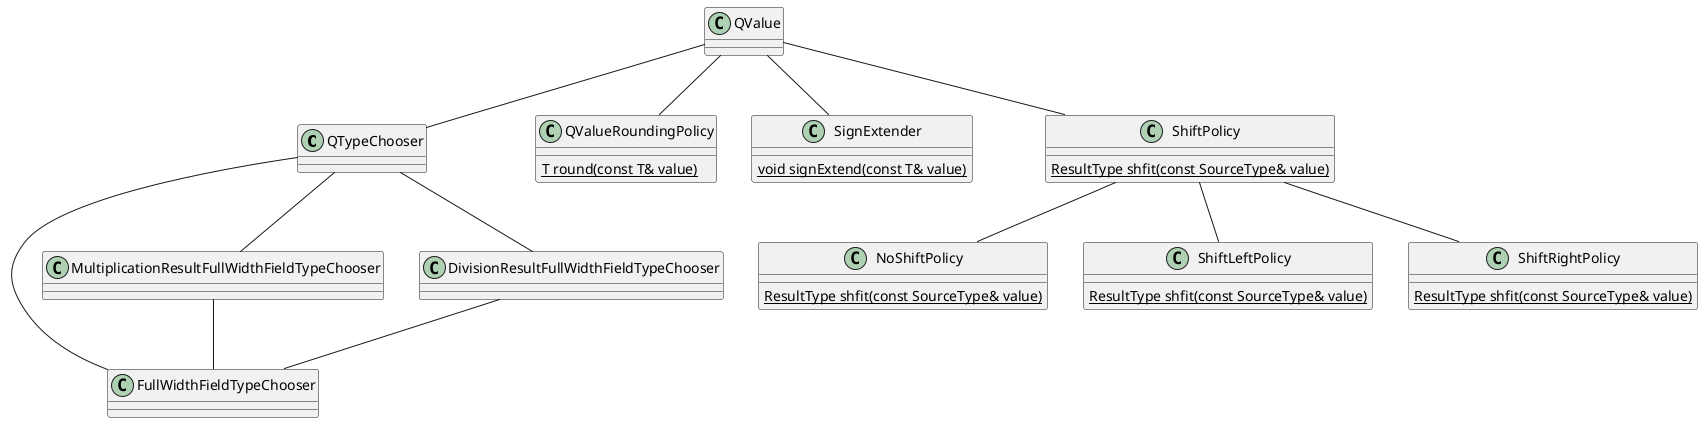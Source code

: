 /'
* Copyright (c) 2020 Intel Corporation
*
* Permission is hereby granted, free of charge, to any person obtaining a copy
* of this software and associated documentation files (the "Software"), to deal
* in the Software without restriction, including without limitation the rights
* to use, copy, modify, merge, publish, distribute, sublicense, and/or sell
* copies of the Software, and to permit persons to whom the Software is
* furnished to do so, subject to the following conditions:
*
* The above copyright notice and this permission notice shall be included in all
* copies or substantial portions of the Software.
*
* THE SOFTWARE IS PROVIDED "AS IS", WITHOUT WARRANTY OF ANY KIND, EXPRESS OR
* IMPLIED, INCLUDING BUT NOT LIMITED TO THE WARRANTIES OF MERCHANTABILITY,
* FITNESS FOR A PARTICULAR PURPOSE AND NONINFRINGEMENT. IN NO EVENT SHALL THE
* AUTHORS OR COPYRIGHT HOLDERS BE LIABLE FOR ANY CLAIM, DAMAGES OR OTHER
* LIABILITY, WHETHER IN AN ACTION OF CONTRACT, TORT OR OTHERWISE, ARISING FROM,
* OUT OF OR IN CONNECTION WITH THE SOFTWARE OR THE USE OR OTHER DEALINGS IN THE
* SOFTWARE.
*'/

@startuml qformat_class

class QTypeChooser {
}

class FullWidthFieldTypeChooser {
}

class MultiplicationResultFullWidthFieldTypeChooser {
}

class DivisionResultFullWidthFieldTypeChooser {
}

class QValueRoundingPolicy {
{static} T round(const T& value) 
}

class SignExtender {
{static} void signExtend(const T& value) 
}

class ShiftPolicy {
{static} ResultType shfit(const SourceType& value) 
}

class NoShiftPolicy {
{static} ResultType shfit(const SourceType& value) 
}

class ShiftLeftPolicy {
{static} ResultType shfit(const SourceType& value) 
}

class ShiftRightPolicy {
{static} ResultType shfit(const SourceType& value) 
}

class QValue {
}

QValue -- QTypeChooser
QTypeChooser -- FullWidthFieldTypeChooser
QTypeChooser -- MultiplicationResultFullWidthFieldTypeChooser
QTypeChooser -- DivisionResultFullWidthFieldTypeChooser
MultiplicationResultFullWidthFieldTypeChooser -- FullWidthFieldTypeChooser
DivisionResultFullWidthFieldTypeChooser -- FullWidthFieldTypeChooser
QValue -- QValueRoundingPolicy
QValue -- SignExtender
QValue -- ShiftPolicy
ShiftPolicy -- NoShiftPolicy
ShiftPolicy -- ShiftLeftPolicy
ShiftPolicy -- ShiftRightPolicy

@enduml
